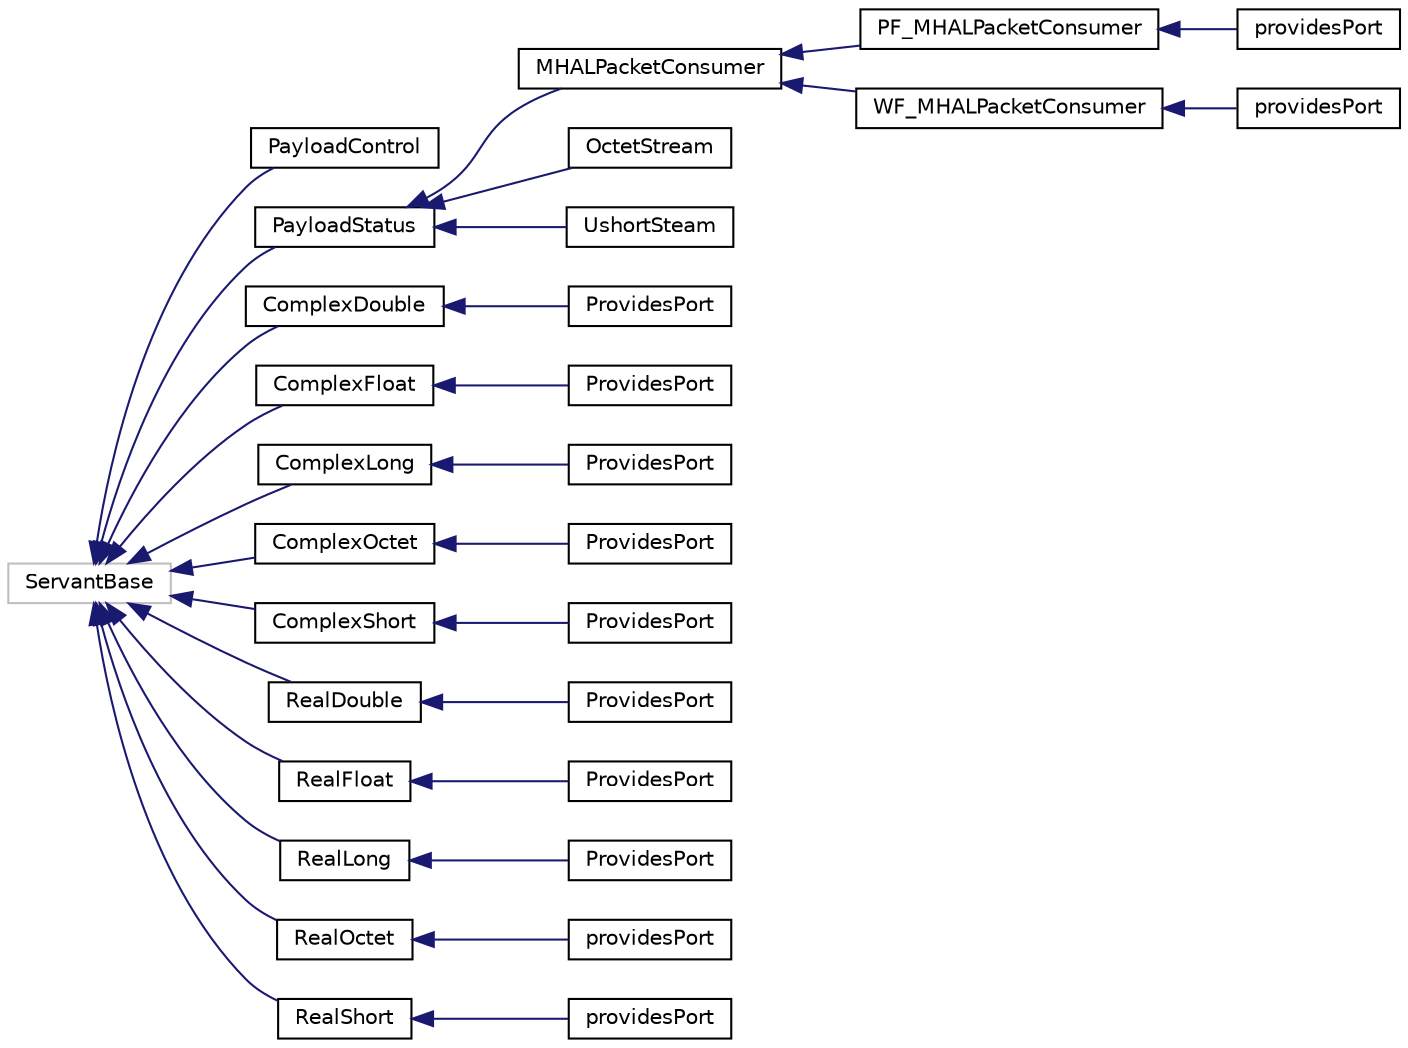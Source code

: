 digraph "Graphical Class Hierarchy"
{
 // INTERACTIVE_SVG=YES
  edge [fontname="Helvetica",fontsize="10",labelfontname="Helvetica",labelfontsize="10"];
  node [fontname="Helvetica",fontsize="10",shape=record];
  rankdir="LR";
  Node1 [label="ServantBase",height=0.2,width=0.4,color="grey75", fillcolor="white", style="filled"];
  Node1 -> Node2 [dir="back",color="midnightblue",fontsize="10",style="solid",fontname="Helvetica"];
  Node2 [label="PayloadControl",height=0.2,width=0.4,color="black", fillcolor="white", style="filled",URL="$class_p_o_a___packet_1_1_payload_control.html"];
  Node1 -> Node3 [dir="back",color="midnightblue",fontsize="10",style="solid",fontname="Helvetica"];
  Node3 [label="PayloadStatus",height=0.2,width=0.4,color="black", fillcolor="white", style="filled",URL="$class_p_o_a___packet_1_1_payload_status.html"];
  Node3 -> Node4 [dir="back",color="midnightblue",fontsize="10",style="solid",fontname="Helvetica"];
  Node4 [label="MHALPacketConsumer",height=0.2,width=0.4,color="black", fillcolor="white", style="filled",URL="$class_p_o_a___m_h_a_l_1_1_m_h_a_l_packet_consumer.html"];
  Node4 -> Node5 [dir="back",color="midnightblue",fontsize="10",style="solid",fontname="Helvetica"];
  Node5 [label="PF_MHALPacketConsumer",height=0.2,width=0.4,color="black", fillcolor="white", style="filled",URL="$class_p_o_a___m_h_a_l_1_1_p_f___m_h_a_l_packet_consumer.html"];
  Node5 -> Node6 [dir="back",color="midnightblue",fontsize="10",style="solid",fontname="Helvetica"];
  Node6 [label="providesPort",height=0.2,width=0.4,color="black", fillcolor="white", style="filled",URL="$class_m_h_a_l___p_f_1_1provides_port.html"];
  Node4 -> Node7 [dir="back",color="midnightblue",fontsize="10",style="solid",fontname="Helvetica"];
  Node7 [label="WF_MHALPacketConsumer",height=0.2,width=0.4,color="black", fillcolor="white", style="filled",URL="$class_p_o_a___m_h_a_l_1_1_w_f___m_h_a_l_packet_consumer.html"];
  Node7 -> Node8 [dir="back",color="midnightblue",fontsize="10",style="solid",fontname="Helvetica"];
  Node8 [label="providesPort",height=0.2,width=0.4,color="black", fillcolor="white", style="filled",URL="$class_m_h_a_l___w_f_1_1provides_port.html"];
  Node3 -> Node9 [dir="back",color="midnightblue",fontsize="10",style="solid",fontname="Helvetica"];
  Node9 [label="OctetStream",height=0.2,width=0.4,color="black", fillcolor="white", style="filled",URL="$class_p_o_a___packet_1_1_octet_stream.html"];
  Node3 -> Node10 [dir="back",color="midnightblue",fontsize="10",style="solid",fontname="Helvetica"];
  Node10 [label="UshortSteam",height=0.2,width=0.4,color="black", fillcolor="white", style="filled",URL="$class_p_o_a___packet_1_1_ushort_steam.html"];
  Node1 -> Node11 [dir="back",color="midnightblue",fontsize="10",style="solid",fontname="Helvetica"];
  Node11 [label="ComplexDouble",height=0.2,width=0.4,color="black", fillcolor="white", style="filled",URL="$class_p_o_a___standard_interfaces_1_1_complex_double.html"];
  Node11 -> Node12 [dir="back",color="midnightblue",fontsize="10",style="solid",fontname="Helvetica"];
  Node12 [label="ProvidesPort",height=0.2,width=0.4,color="black", fillcolor="white", style="filled",URL="$class_complex_double_1_1_provides_port.html"];
  Node1 -> Node13 [dir="back",color="midnightblue",fontsize="10",style="solid",fontname="Helvetica"];
  Node13 [label="ComplexFloat",height=0.2,width=0.4,color="black", fillcolor="white", style="filled",URL="$class_p_o_a___standard_interfaces_1_1_complex_float.html"];
  Node13 -> Node14 [dir="back",color="midnightblue",fontsize="10",style="solid",fontname="Helvetica"];
  Node14 [label="ProvidesPort",height=0.2,width=0.4,color="black", fillcolor="white", style="filled",URL="$class_complex_float_1_1_provides_port.html"];
  Node1 -> Node15 [dir="back",color="midnightblue",fontsize="10",style="solid",fontname="Helvetica"];
  Node15 [label="ComplexLong",height=0.2,width=0.4,color="black", fillcolor="white", style="filled",URL="$class_p_o_a___standard_interfaces_1_1_complex_long.html"];
  Node15 -> Node16 [dir="back",color="midnightblue",fontsize="10",style="solid",fontname="Helvetica"];
  Node16 [label="ProvidesPort",height=0.2,width=0.4,color="black", fillcolor="white", style="filled",URL="$class_complex_long_1_1_provides_port.html"];
  Node1 -> Node17 [dir="back",color="midnightblue",fontsize="10",style="solid",fontname="Helvetica"];
  Node17 [label="ComplexOctet",height=0.2,width=0.4,color="black", fillcolor="white", style="filled",URL="$class_p_o_a___standard_interfaces_1_1_complex_octet.html"];
  Node17 -> Node18 [dir="back",color="midnightblue",fontsize="10",style="solid",fontname="Helvetica"];
  Node18 [label="ProvidesPort",height=0.2,width=0.4,color="black", fillcolor="white", style="filled",URL="$class_complex_octet_1_1_provides_port.html"];
  Node1 -> Node19 [dir="back",color="midnightblue",fontsize="10",style="solid",fontname="Helvetica"];
  Node19 [label="ComplexShort",height=0.2,width=0.4,color="black", fillcolor="white", style="filled",URL="$class_p_o_a___standard_interfaces_1_1_complex_short.html"];
  Node19 -> Node20 [dir="back",color="midnightblue",fontsize="10",style="solid",fontname="Helvetica"];
  Node20 [label="ProvidesPort",height=0.2,width=0.4,color="black", fillcolor="white", style="filled",URL="$class_complex_short_1_1_provides_port.html"];
  Node1 -> Node21 [dir="back",color="midnightblue",fontsize="10",style="solid",fontname="Helvetica"];
  Node21 [label="RealDouble",height=0.2,width=0.4,color="black", fillcolor="white", style="filled",URL="$class_p_o_a___standard_interfaces_1_1_real_double.html"];
  Node21 -> Node22 [dir="back",color="midnightblue",fontsize="10",style="solid",fontname="Helvetica"];
  Node22 [label="ProvidesPort",height=0.2,width=0.4,color="black", fillcolor="white", style="filled",URL="$class_real_double_1_1_provides_port.html"];
  Node1 -> Node23 [dir="back",color="midnightblue",fontsize="10",style="solid",fontname="Helvetica"];
  Node23 [label="RealFloat",height=0.2,width=0.4,color="black", fillcolor="white", style="filled",URL="$class_p_o_a___standard_interfaces_1_1_real_float.html"];
  Node23 -> Node24 [dir="back",color="midnightblue",fontsize="10",style="solid",fontname="Helvetica"];
  Node24 [label="ProvidesPort",height=0.2,width=0.4,color="black", fillcolor="white", style="filled",URL="$class_real_float_1_1_provides_port.html"];
  Node1 -> Node25 [dir="back",color="midnightblue",fontsize="10",style="solid",fontname="Helvetica"];
  Node25 [label="RealLong",height=0.2,width=0.4,color="black", fillcolor="white", style="filled",URL="$class_p_o_a___standard_interfaces_1_1_real_long.html"];
  Node25 -> Node26 [dir="back",color="midnightblue",fontsize="10",style="solid",fontname="Helvetica"];
  Node26 [label="ProvidesPort",height=0.2,width=0.4,color="black", fillcolor="white", style="filled",URL="$class_real_long_1_1_provides_port.html"];
  Node1 -> Node27 [dir="back",color="midnightblue",fontsize="10",style="solid",fontname="Helvetica"];
  Node27 [label="RealOctet",height=0.2,width=0.4,color="black", fillcolor="white", style="filled",URL="$class_p_o_a___standard_interfaces_1_1_real_octet.html"];
  Node27 -> Node28 [dir="back",color="midnightblue",fontsize="10",style="solid",fontname="Helvetica"];
  Node28 [label="providesPort",height=0.2,width=0.4,color="black", fillcolor="white", style="filled",URL="$class_real_octet_1_1provides_port.html"];
  Node1 -> Node29 [dir="back",color="midnightblue",fontsize="10",style="solid",fontname="Helvetica"];
  Node29 [label="RealShort",height=0.2,width=0.4,color="black", fillcolor="white", style="filled",URL="$class_p_o_a___standard_interfaces_1_1_real_short.html"];
  Node29 -> Node30 [dir="back",color="midnightblue",fontsize="10",style="solid",fontname="Helvetica"];
  Node30 [label="providesPort",height=0.2,width=0.4,color="black", fillcolor="white", style="filled",URL="$class_real_short_1_1provides_port.html"];
}
